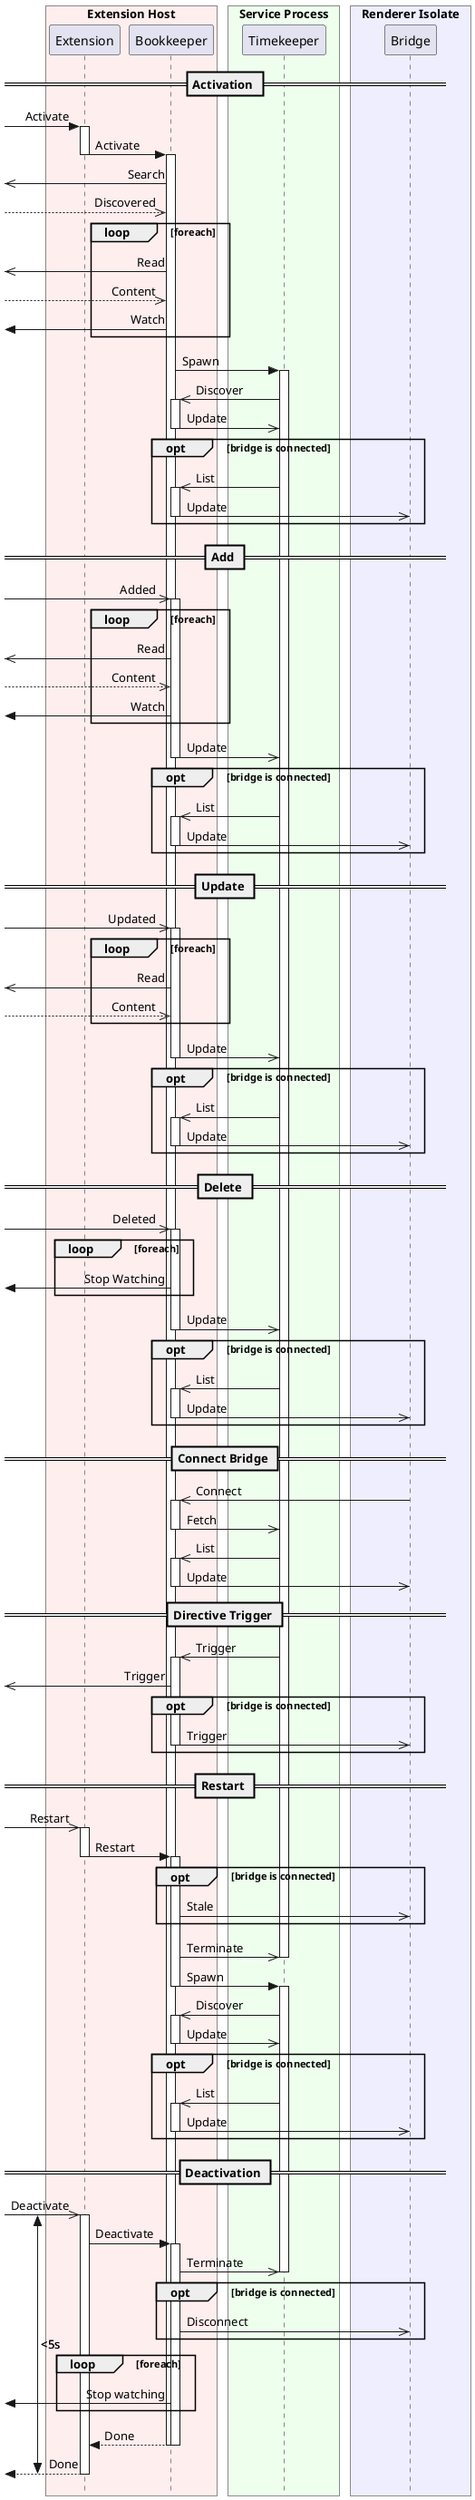 @startuml ipc
!pragma teoz true
skinparam style strictuml
box "Extension Host" #fee
	participant "Extension" as ext
	participant "Bookkeeper" as book
end box
box "Service Process" #efe
	participant "Timekeeper" as time
end box
box "Renderer Isolate" #eef
	participant "Bridge" as br
end box

== Activation ==
[-> ext ++ : Activate
ext -> book --++ : Activate

[<<- book : Search
[-->> book : Discovered
loop foreach
	[<<- book : Read
	[-->> book : Content
	[<- book : Watch
end

book -> time ++ : Spawn
time ->> book ++ : Discover
book ->> time -- : Update

opt bridge is connected
	time ->> book ++ : List
	book ->> br -- : Update
end

== Add ==
[->> book ++ : Added

loop foreach
	[<<- book : Read
	[-->> book : Content
	[<- book : Watch
end

book ->> time -- : Update

opt bridge is connected
	time ->> book ++ : List
	book ->> br -- : Update
end

== Update ==
[->> book ++ : Updated

loop foreach
	[<<- book : Read
	[-->> book : Content
end

book ->> time -- : Update

opt bridge is connected
	time ->> book ++ : List
	book ->> br -- : Update
end

== Delete ==
[->> book ++ : Deleted

loop foreach
	[<- book : Stop Watching
end

book ->> time -- : Update

opt bridge is connected
	time ->> book ++ : List
	book ->> br -- : Update
end

== Connect Bridge ==

br ->> book ++ : Connect
book ->> time -- : Fetch

time ->> book ++ : List
book ->> br -- : Update

== Directive Trigger ==
time ->> book ++ : Trigger
[<<- book : Trigger

opt bridge is connected
	book ->> br -- : Trigger
end

== Restart ==

[->> ext ++ : Restart
ext -> book --++ : Restart
opt bridge is connected
	book ->> br : Stale
end
book ->> time : Terminate
deactivate time

book -> time --++ : Spawn
time ->> book ++ : Discover
book ->> time -- : Update

opt bridge is connected
	time ->> book ++ : List
	book ->> br -- : Update
end

== Deactivation ==
{ext_deactivate_start} [->> ext ++ : Deactivate
ext -> book ++ : Deactivate

book ->> time : Terminate
deactivate time

opt bridge is connected
	book ->> br : Disconnect
end

loop foreach
	[<- book : Stop watching
end

book --> ext -- : Done
deactivate book

{ext_deactivate_end} [<-- ext -- : Done
{ext_deactivate_start} <-> {ext_deactivate_end} : <5s

@enduml
